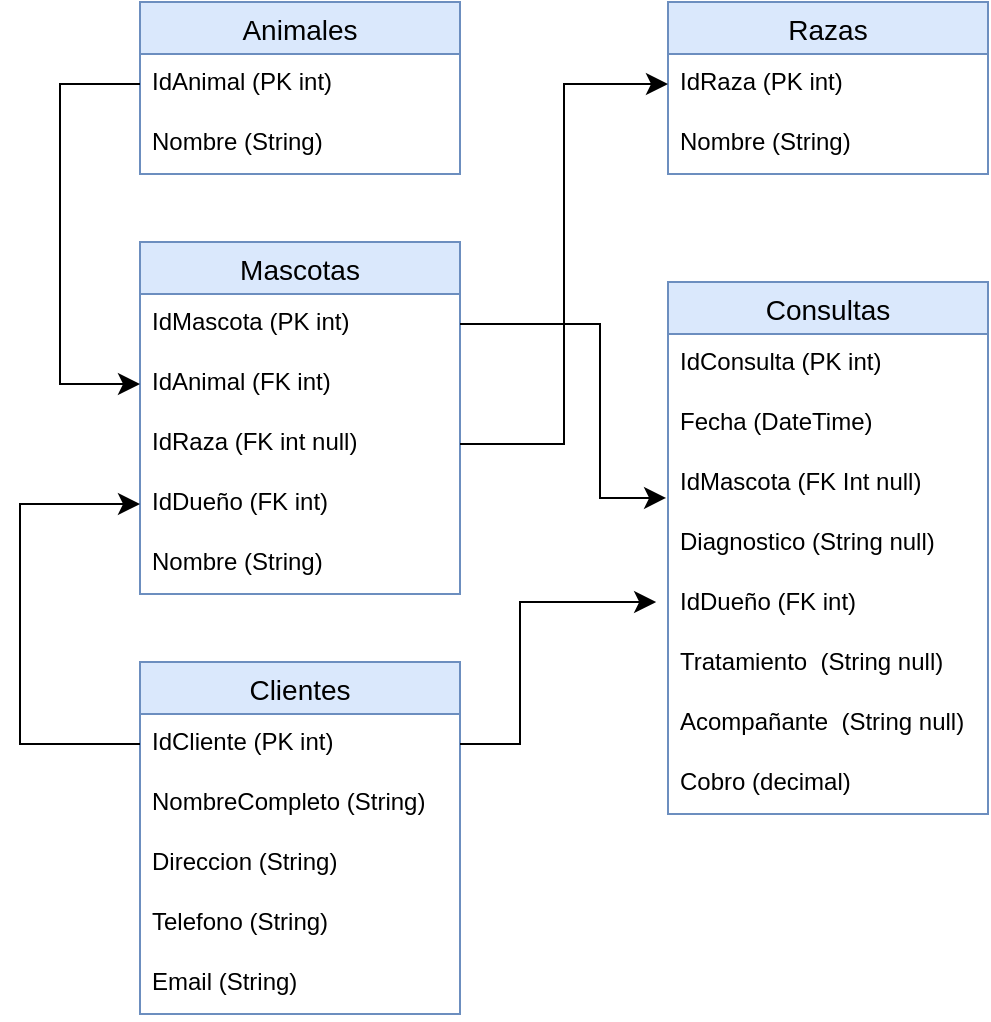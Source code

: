 <mxfile version="21.6.9" type="device">
  <diagram name="Página-1" id="Cz4gQdrq3SEGUgt3m1Pv">
    <mxGraphModel dx="880" dy="1615" grid="1" gridSize="10" guides="1" tooltips="1" connect="1" arrows="1" fold="1" page="1" pageScale="1" pageWidth="827" pageHeight="1169" math="0" shadow="0">
      <root>
        <mxCell id="0" />
        <mxCell id="1" parent="0" />
        <mxCell id="cHw_RFqRDNjX41OCLwiY-1" value="Consultas" style="swimlane;fontStyle=0;childLayout=stackLayout;horizontal=1;startSize=26;horizontalStack=0;resizeParent=1;resizeParentMax=0;resizeLast=0;collapsible=1;marginBottom=0;align=center;fontSize=14;fillColor=#dae8fc;strokeColor=#6c8ebf;" vertex="1" parent="1">
          <mxGeometry x="334" y="70" width="160" height="266" as="geometry" />
        </mxCell>
        <mxCell id="cHw_RFqRDNjX41OCLwiY-2" value="IdConsulta (PK int)" style="text;strokeColor=none;fillColor=none;spacingLeft=4;spacingRight=4;overflow=hidden;rotatable=0;points=[[0,0.5],[1,0.5]];portConstraint=eastwest;fontSize=12;whiteSpace=wrap;html=1;" vertex="1" parent="cHw_RFqRDNjX41OCLwiY-1">
          <mxGeometry y="26" width="160" height="30" as="geometry" />
        </mxCell>
        <mxCell id="cHw_RFqRDNjX41OCLwiY-3" value="Fecha (DateTime)" style="text;strokeColor=none;fillColor=none;spacingLeft=4;spacingRight=4;overflow=hidden;rotatable=0;points=[[0,0.5],[1,0.5]];portConstraint=eastwest;fontSize=12;whiteSpace=wrap;html=1;" vertex="1" parent="cHw_RFqRDNjX41OCLwiY-1">
          <mxGeometry y="56" width="160" height="30" as="geometry" />
        </mxCell>
        <mxCell id="cHw_RFqRDNjX41OCLwiY-4" value="IdMascota (FK Int null)" style="text;strokeColor=none;fillColor=none;spacingLeft=4;spacingRight=4;overflow=hidden;rotatable=0;points=[[0,0.5],[1,0.5]];portConstraint=eastwest;fontSize=12;whiteSpace=wrap;html=1;" vertex="1" parent="cHw_RFqRDNjX41OCLwiY-1">
          <mxGeometry y="86" width="160" height="30" as="geometry" />
        </mxCell>
        <mxCell id="cHw_RFqRDNjX41OCLwiY-5" value="Diagnostico (String null)" style="text;strokeColor=none;fillColor=none;spacingLeft=4;spacingRight=4;overflow=hidden;rotatable=0;points=[[0,0.5],[1,0.5]];portConstraint=eastwest;fontSize=12;whiteSpace=wrap;html=1;" vertex="1" parent="cHw_RFqRDNjX41OCLwiY-1">
          <mxGeometry y="116" width="160" height="30" as="geometry" />
        </mxCell>
        <mxCell id="cHw_RFqRDNjX41OCLwiY-6" value="IdDueño (FK int)" style="text;strokeColor=none;fillColor=none;spacingLeft=4;spacingRight=4;overflow=hidden;rotatable=0;points=[[0,0.5],[1,0.5]];portConstraint=eastwest;fontSize=12;whiteSpace=wrap;html=1;" vertex="1" parent="cHw_RFqRDNjX41OCLwiY-1">
          <mxGeometry y="146" width="160" height="30" as="geometry" />
        </mxCell>
        <mxCell id="cHw_RFqRDNjX41OCLwiY-7" value="Tratamiento&amp;nbsp; (String null)" style="text;strokeColor=none;fillColor=none;spacingLeft=4;spacingRight=4;overflow=hidden;rotatable=0;points=[[0,0.5],[1,0.5]];portConstraint=eastwest;fontSize=12;whiteSpace=wrap;html=1;" vertex="1" parent="cHw_RFqRDNjX41OCLwiY-1">
          <mxGeometry y="176" width="160" height="30" as="geometry" />
        </mxCell>
        <mxCell id="cHw_RFqRDNjX41OCLwiY-8" value="Acompañante&amp;nbsp; (String null)" style="text;strokeColor=none;fillColor=none;spacingLeft=4;spacingRight=4;overflow=hidden;rotatable=0;points=[[0,0.5],[1,0.5]];portConstraint=eastwest;fontSize=12;whiteSpace=wrap;html=1;" vertex="1" parent="cHw_RFqRDNjX41OCLwiY-1">
          <mxGeometry y="206" width="160" height="30" as="geometry" />
        </mxCell>
        <mxCell id="cHw_RFqRDNjX41OCLwiY-30" value="Cobro (decimal)" style="text;strokeColor=none;fillColor=none;spacingLeft=4;spacingRight=4;overflow=hidden;rotatable=0;points=[[0,0.5],[1,0.5]];portConstraint=eastwest;fontSize=12;whiteSpace=wrap;html=1;" vertex="1" parent="cHw_RFqRDNjX41OCLwiY-1">
          <mxGeometry y="236" width="160" height="30" as="geometry" />
        </mxCell>
        <mxCell id="cHw_RFqRDNjX41OCLwiY-9" value="Mascotas" style="swimlane;fontStyle=0;childLayout=stackLayout;horizontal=1;startSize=26;horizontalStack=0;resizeParent=1;resizeParentMax=0;resizeLast=0;collapsible=1;marginBottom=0;align=center;fontSize=14;fillColor=#dae8fc;strokeColor=#6c8ebf;" vertex="1" parent="1">
          <mxGeometry x="70" y="50" width="160" height="176" as="geometry" />
        </mxCell>
        <mxCell id="cHw_RFqRDNjX41OCLwiY-10" value="IdMascota (PK int)" style="text;strokeColor=none;fillColor=none;spacingLeft=4;spacingRight=4;overflow=hidden;rotatable=0;points=[[0,0.5],[1,0.5]];portConstraint=eastwest;fontSize=12;whiteSpace=wrap;html=1;" vertex="1" parent="cHw_RFqRDNjX41OCLwiY-9">
          <mxGeometry y="26" width="160" height="30" as="geometry" />
        </mxCell>
        <mxCell id="cHw_RFqRDNjX41OCLwiY-11" value="IdAnimal (FK int)" style="text;strokeColor=none;fillColor=none;spacingLeft=4;spacingRight=4;overflow=hidden;rotatable=0;points=[[0,0.5],[1,0.5]];portConstraint=eastwest;fontSize=12;whiteSpace=wrap;html=1;" vertex="1" parent="cHw_RFqRDNjX41OCLwiY-9">
          <mxGeometry y="56" width="160" height="30" as="geometry" />
        </mxCell>
        <mxCell id="cHw_RFqRDNjX41OCLwiY-14" value="IdRaza (FK int null)" style="text;strokeColor=none;fillColor=none;spacingLeft=4;spacingRight=4;overflow=hidden;rotatable=0;points=[[0,0.5],[1,0.5]];portConstraint=eastwest;fontSize=12;whiteSpace=wrap;html=1;" vertex="1" parent="cHw_RFqRDNjX41OCLwiY-9">
          <mxGeometry y="86" width="160" height="30" as="geometry" />
        </mxCell>
        <mxCell id="cHw_RFqRDNjX41OCLwiY-15" value="IdDueño (FK int)" style="text;strokeColor=none;fillColor=none;spacingLeft=4;spacingRight=4;overflow=hidden;rotatable=0;points=[[0,0.5],[1,0.5]];portConstraint=eastwest;fontSize=12;whiteSpace=wrap;html=1;" vertex="1" parent="cHw_RFqRDNjX41OCLwiY-9">
          <mxGeometry y="116" width="160" height="30" as="geometry" />
        </mxCell>
        <mxCell id="cHw_RFqRDNjX41OCLwiY-12" value="Nombre (String)" style="text;strokeColor=none;fillColor=none;spacingLeft=4;spacingRight=4;overflow=hidden;rotatable=0;points=[[0,0.5],[1,0.5]];portConstraint=eastwest;fontSize=12;whiteSpace=wrap;html=1;" vertex="1" parent="cHw_RFqRDNjX41OCLwiY-9">
          <mxGeometry y="146" width="160" height="30" as="geometry" />
        </mxCell>
        <mxCell id="cHw_RFqRDNjX41OCLwiY-16" value="Animales" style="swimlane;fontStyle=0;childLayout=stackLayout;horizontal=1;startSize=26;horizontalStack=0;resizeParent=1;resizeParentMax=0;resizeLast=0;collapsible=1;marginBottom=0;align=center;fontSize=14;fillColor=#dae8fc;strokeColor=#6c8ebf;" vertex="1" parent="1">
          <mxGeometry x="70" y="-70" width="160" height="86" as="geometry" />
        </mxCell>
        <mxCell id="cHw_RFqRDNjX41OCLwiY-17" value="IdAnimal (PK int)" style="text;strokeColor=none;fillColor=none;spacingLeft=4;spacingRight=4;overflow=hidden;rotatable=0;points=[[0,0.5],[1,0.5]];portConstraint=eastwest;fontSize=12;whiteSpace=wrap;html=1;" vertex="1" parent="cHw_RFqRDNjX41OCLwiY-16">
          <mxGeometry y="26" width="160" height="30" as="geometry" />
        </mxCell>
        <mxCell id="cHw_RFqRDNjX41OCLwiY-18" value="Nombre (String)" style="text;strokeColor=none;fillColor=none;spacingLeft=4;spacingRight=4;overflow=hidden;rotatable=0;points=[[0,0.5],[1,0.5]];portConstraint=eastwest;fontSize=12;whiteSpace=wrap;html=1;" vertex="1" parent="cHw_RFqRDNjX41OCLwiY-16">
          <mxGeometry y="56" width="160" height="30" as="geometry" />
        </mxCell>
        <mxCell id="cHw_RFqRDNjX41OCLwiY-20" value="Razas" style="swimlane;fontStyle=0;childLayout=stackLayout;horizontal=1;startSize=26;horizontalStack=0;resizeParent=1;resizeParentMax=0;resizeLast=0;collapsible=1;marginBottom=0;align=center;fontSize=14;fillColor=#dae8fc;strokeColor=#6c8ebf;" vertex="1" parent="1">
          <mxGeometry x="334" y="-70" width="160" height="86" as="geometry" />
        </mxCell>
        <mxCell id="cHw_RFqRDNjX41OCLwiY-21" value="IdRaza (PK int)" style="text;strokeColor=none;fillColor=none;spacingLeft=4;spacingRight=4;overflow=hidden;rotatable=0;points=[[0,0.5],[1,0.5]];portConstraint=eastwest;fontSize=12;whiteSpace=wrap;html=1;" vertex="1" parent="cHw_RFqRDNjX41OCLwiY-20">
          <mxGeometry y="26" width="160" height="30" as="geometry" />
        </mxCell>
        <mxCell id="cHw_RFqRDNjX41OCLwiY-22" value="Nombre (String)" style="text;strokeColor=none;fillColor=none;spacingLeft=4;spacingRight=4;overflow=hidden;rotatable=0;points=[[0,0.5],[1,0.5]];portConstraint=eastwest;fontSize=12;whiteSpace=wrap;html=1;" vertex="1" parent="cHw_RFqRDNjX41OCLwiY-20">
          <mxGeometry y="56" width="160" height="30" as="geometry" />
        </mxCell>
        <mxCell id="cHw_RFqRDNjX41OCLwiY-24" value="Clientes" style="swimlane;fontStyle=0;childLayout=stackLayout;horizontal=1;startSize=26;horizontalStack=0;resizeParent=1;resizeParentMax=0;resizeLast=0;collapsible=1;marginBottom=0;align=center;fontSize=14;fillColor=#dae8fc;strokeColor=#6c8ebf;" vertex="1" parent="1">
          <mxGeometry x="70" y="260" width="160" height="176" as="geometry" />
        </mxCell>
        <mxCell id="cHw_RFqRDNjX41OCLwiY-25" value="IdCliente (PK int)" style="text;strokeColor=none;fillColor=none;spacingLeft=4;spacingRight=4;overflow=hidden;rotatable=0;points=[[0,0.5],[1,0.5]];portConstraint=eastwest;fontSize=12;whiteSpace=wrap;html=1;" vertex="1" parent="cHw_RFqRDNjX41OCLwiY-24">
          <mxGeometry y="26" width="160" height="30" as="geometry" />
        </mxCell>
        <mxCell id="cHw_RFqRDNjX41OCLwiY-26" value="NombreCompleto (String)" style="text;strokeColor=none;fillColor=none;spacingLeft=4;spacingRight=4;overflow=hidden;rotatable=0;points=[[0,0.5],[1,0.5]];portConstraint=eastwest;fontSize=12;whiteSpace=wrap;html=1;" vertex="1" parent="cHw_RFqRDNjX41OCLwiY-24">
          <mxGeometry y="56" width="160" height="30" as="geometry" />
        </mxCell>
        <mxCell id="cHw_RFqRDNjX41OCLwiY-27" value="Direccion (String)" style="text;strokeColor=none;fillColor=none;spacingLeft=4;spacingRight=4;overflow=hidden;rotatable=0;points=[[0,0.5],[1,0.5]];portConstraint=eastwest;fontSize=12;whiteSpace=wrap;html=1;" vertex="1" parent="cHw_RFqRDNjX41OCLwiY-24">
          <mxGeometry y="86" width="160" height="30" as="geometry" />
        </mxCell>
        <mxCell id="cHw_RFqRDNjX41OCLwiY-28" value="Telefono (String)" style="text;strokeColor=none;fillColor=none;spacingLeft=4;spacingRight=4;overflow=hidden;rotatable=0;points=[[0,0.5],[1,0.5]];portConstraint=eastwest;fontSize=12;whiteSpace=wrap;html=1;" vertex="1" parent="cHw_RFqRDNjX41OCLwiY-24">
          <mxGeometry y="116" width="160" height="30" as="geometry" />
        </mxCell>
        <mxCell id="cHw_RFqRDNjX41OCLwiY-29" value="Email (String)" style="text;strokeColor=none;fillColor=none;spacingLeft=4;spacingRight=4;overflow=hidden;rotatable=0;points=[[0,0.5],[1,0.5]];portConstraint=eastwest;fontSize=12;whiteSpace=wrap;html=1;" vertex="1" parent="cHw_RFqRDNjX41OCLwiY-24">
          <mxGeometry y="146" width="160" height="30" as="geometry" />
        </mxCell>
        <mxCell id="cHw_RFqRDNjX41OCLwiY-32" value="" style="edgeStyle=elbowEdgeStyle;elbow=horizontal;endArrow=classic;html=1;curved=0;rounded=0;endSize=8;startSize=8;exitX=0;exitY=0.5;exitDx=0;exitDy=0;entryX=0;entryY=0.5;entryDx=0;entryDy=0;" edge="1" parent="1" source="cHw_RFqRDNjX41OCLwiY-17" target="cHw_RFqRDNjX41OCLwiY-11">
          <mxGeometry width="50" height="50" relative="1" as="geometry">
            <mxPoint x="390" y="160" as="sourcePoint" />
            <mxPoint x="440" y="110" as="targetPoint" />
            <Array as="points">
              <mxPoint x="30" y="40" />
            </Array>
          </mxGeometry>
        </mxCell>
        <mxCell id="cHw_RFqRDNjX41OCLwiY-33" value="" style="edgeStyle=elbowEdgeStyle;elbow=horizontal;endArrow=classic;html=1;curved=0;rounded=0;endSize=8;startSize=8;exitX=1;exitY=0.5;exitDx=0;exitDy=0;entryX=0;entryY=0.5;entryDx=0;entryDy=0;" edge="1" parent="1" source="cHw_RFqRDNjX41OCLwiY-14" target="cHw_RFqRDNjX41OCLwiY-21">
          <mxGeometry width="50" height="50" relative="1" as="geometry">
            <mxPoint x="390" y="160" as="sourcePoint" />
            <mxPoint x="440" y="110" as="targetPoint" />
          </mxGeometry>
        </mxCell>
        <mxCell id="cHw_RFqRDNjX41OCLwiY-34" value="" style="edgeStyle=elbowEdgeStyle;elbow=horizontal;endArrow=classic;html=1;curved=0;rounded=0;endSize=8;startSize=8;exitX=1;exitY=0.5;exitDx=0;exitDy=0;entryX=-0.037;entryY=0.467;entryDx=0;entryDy=0;entryPerimeter=0;" edge="1" parent="1" source="cHw_RFqRDNjX41OCLwiY-25" target="cHw_RFqRDNjX41OCLwiY-6">
          <mxGeometry width="50" height="50" relative="1" as="geometry">
            <mxPoint x="390" y="260" as="sourcePoint" />
            <mxPoint x="440" y="210" as="targetPoint" />
            <Array as="points">
              <mxPoint x="260" y="250" />
            </Array>
          </mxGeometry>
        </mxCell>
        <mxCell id="cHw_RFqRDNjX41OCLwiY-35" value="" style="edgeStyle=elbowEdgeStyle;elbow=horizontal;endArrow=classic;html=1;curved=0;rounded=0;endSize=8;startSize=8;exitX=0;exitY=0.5;exitDx=0;exitDy=0;entryX=0;entryY=0.5;entryDx=0;entryDy=0;" edge="1" parent="1" source="cHw_RFqRDNjX41OCLwiY-25" target="cHw_RFqRDNjX41OCLwiY-15">
          <mxGeometry width="50" height="50" relative="1" as="geometry">
            <mxPoint x="390" y="260" as="sourcePoint" />
            <mxPoint x="440" y="210" as="targetPoint" />
            <Array as="points">
              <mxPoint x="10" y="250" />
            </Array>
          </mxGeometry>
        </mxCell>
        <mxCell id="cHw_RFqRDNjX41OCLwiY-36" value="" style="edgeStyle=elbowEdgeStyle;elbow=horizontal;endArrow=classic;html=1;curved=0;rounded=0;endSize=8;startSize=8;exitX=1;exitY=0.5;exitDx=0;exitDy=0;entryX=-0.006;entryY=0.733;entryDx=0;entryDy=0;entryPerimeter=0;" edge="1" parent="1" source="cHw_RFqRDNjX41OCLwiY-10" target="cHw_RFqRDNjX41OCLwiY-4">
          <mxGeometry width="50" height="50" relative="1" as="geometry">
            <mxPoint x="390" y="260" as="sourcePoint" />
            <mxPoint x="440" y="210" as="targetPoint" />
            <Array as="points">
              <mxPoint x="300" y="160" />
            </Array>
          </mxGeometry>
        </mxCell>
      </root>
    </mxGraphModel>
  </diagram>
</mxfile>
